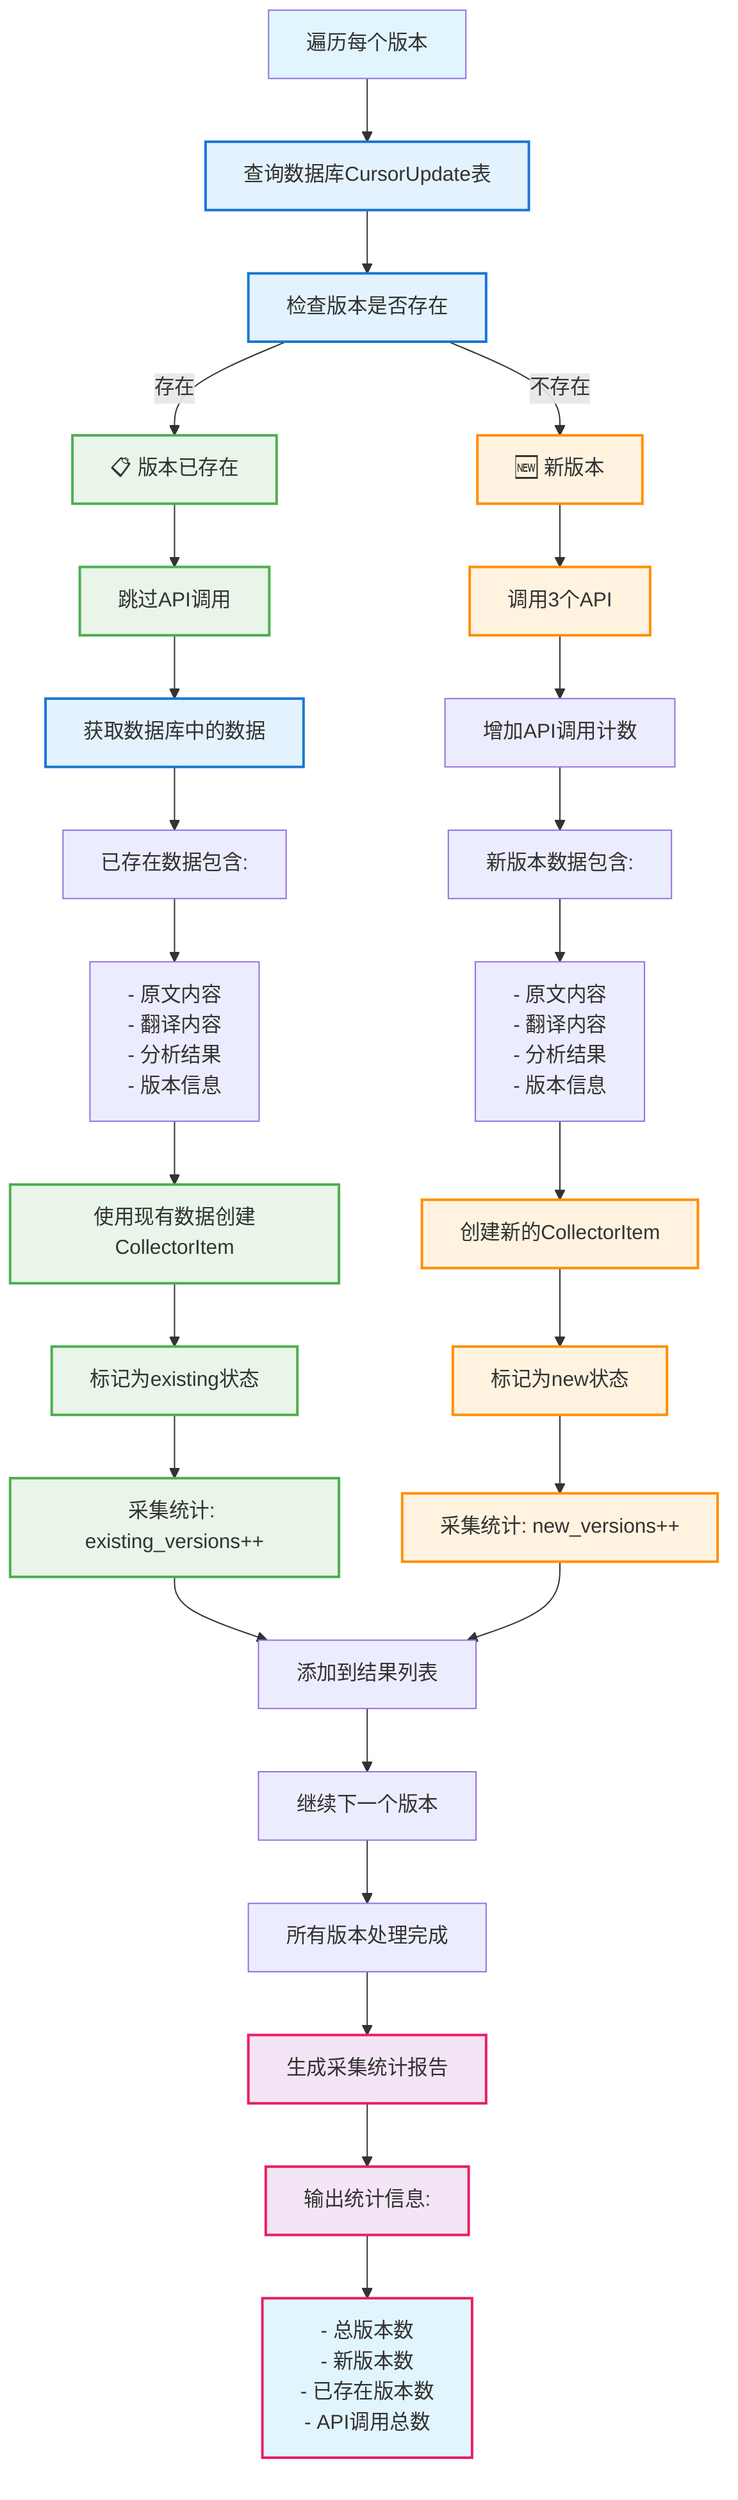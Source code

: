 graph TD
    A[遍历每个版本] --> B[查询数据库CursorUpdate表]
    B --> C[检查版本是否存在]
    C -->|存在| D[📋 版本已存在]
    C -->|不存在| E[🆕 新版本]
    
    D --> F[跳过API调用]
    F --> G[获取数据库中的数据]
    G --> H[已存在数据包含:]
    H --> I[- 原文内容<br/>- 翻译内容<br/>- 分析结果<br/>- 版本信息]
    I --> J[使用现有数据创建CollectorItem]
    J --> K[标记为existing状态]
    K --> L[采集统计: existing_versions++]
    
    E --> M[调用3个API]
    M --> N[增加API调用计数]
    N --> O[新版本数据包含:]
    O --> P[- 原文内容<br/>- 翻译内容<br/>- 分析结果<br/>- 版本信息]
    P --> Q[创建新的CollectorItem]
    Q --> R[标记为new状态]
    R --> S[采集统计: new_versions++]
    
    L --> T[添加到结果列表]
    S --> T
    T --> U[继续下一个版本]
    
    U --> V[所有版本处理完成]
    V --> W[生成采集统计报告]
    W --> X[输出统计信息:]
    X --> Y[- 总版本数<br/>- 新版本数<br/>- 已存在版本数<br/>- API调用总数]
    
    style A fill:#e1f5fe
    style D fill:#e8f5e8
    style E fill:#fff3e0
    style W fill:#f3e5f5
    style Y fill:#e1f5fe
    
    classDef database fill:#e3f2fd,stroke:#1976d2,stroke-width:2px
    classDef existing fill:#e8f5e8,stroke:#4caf50,stroke-width:2px
    classDef new fill:#fff3e0,stroke:#ff8f00,stroke-width:2px
    classDef stats fill:#f3e5f5,stroke:#e91e63,stroke-width:2px
    
    class B,C,G database
    class D,F,J,K,L existing
    class E,M,Q,R,S new
    class W,X,Y stats